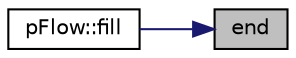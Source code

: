 digraph "end"
{
 // LATEX_PDF_SIZE
  edge [fontname="Helvetica",fontsize="10",labelfontname="Helvetica",labelfontsize="10"];
  node [fontname="Helvetica",fontsize="10",shape=record];
  rankdir="RL";
  Node1 [label="end",height=0.2,width=0.4,color="black", fillcolor="grey75", style="filled", fontcolor="black",tooltip="Returns an iterator to one past the end of the span."];
  Node1 -> Node2 [dir="back",color="midnightblue",fontsize="10",style="solid",fontname="Helvetica"];
  Node2 [label="pFlow::fill",height=0.2,width=0.4,color="black", fillcolor="white", style="filled",URL="$namespacepFlow.html#a52cf3bb8f9fdf068f06e5a0a9f6d2c21",tooltip=" "];
}
